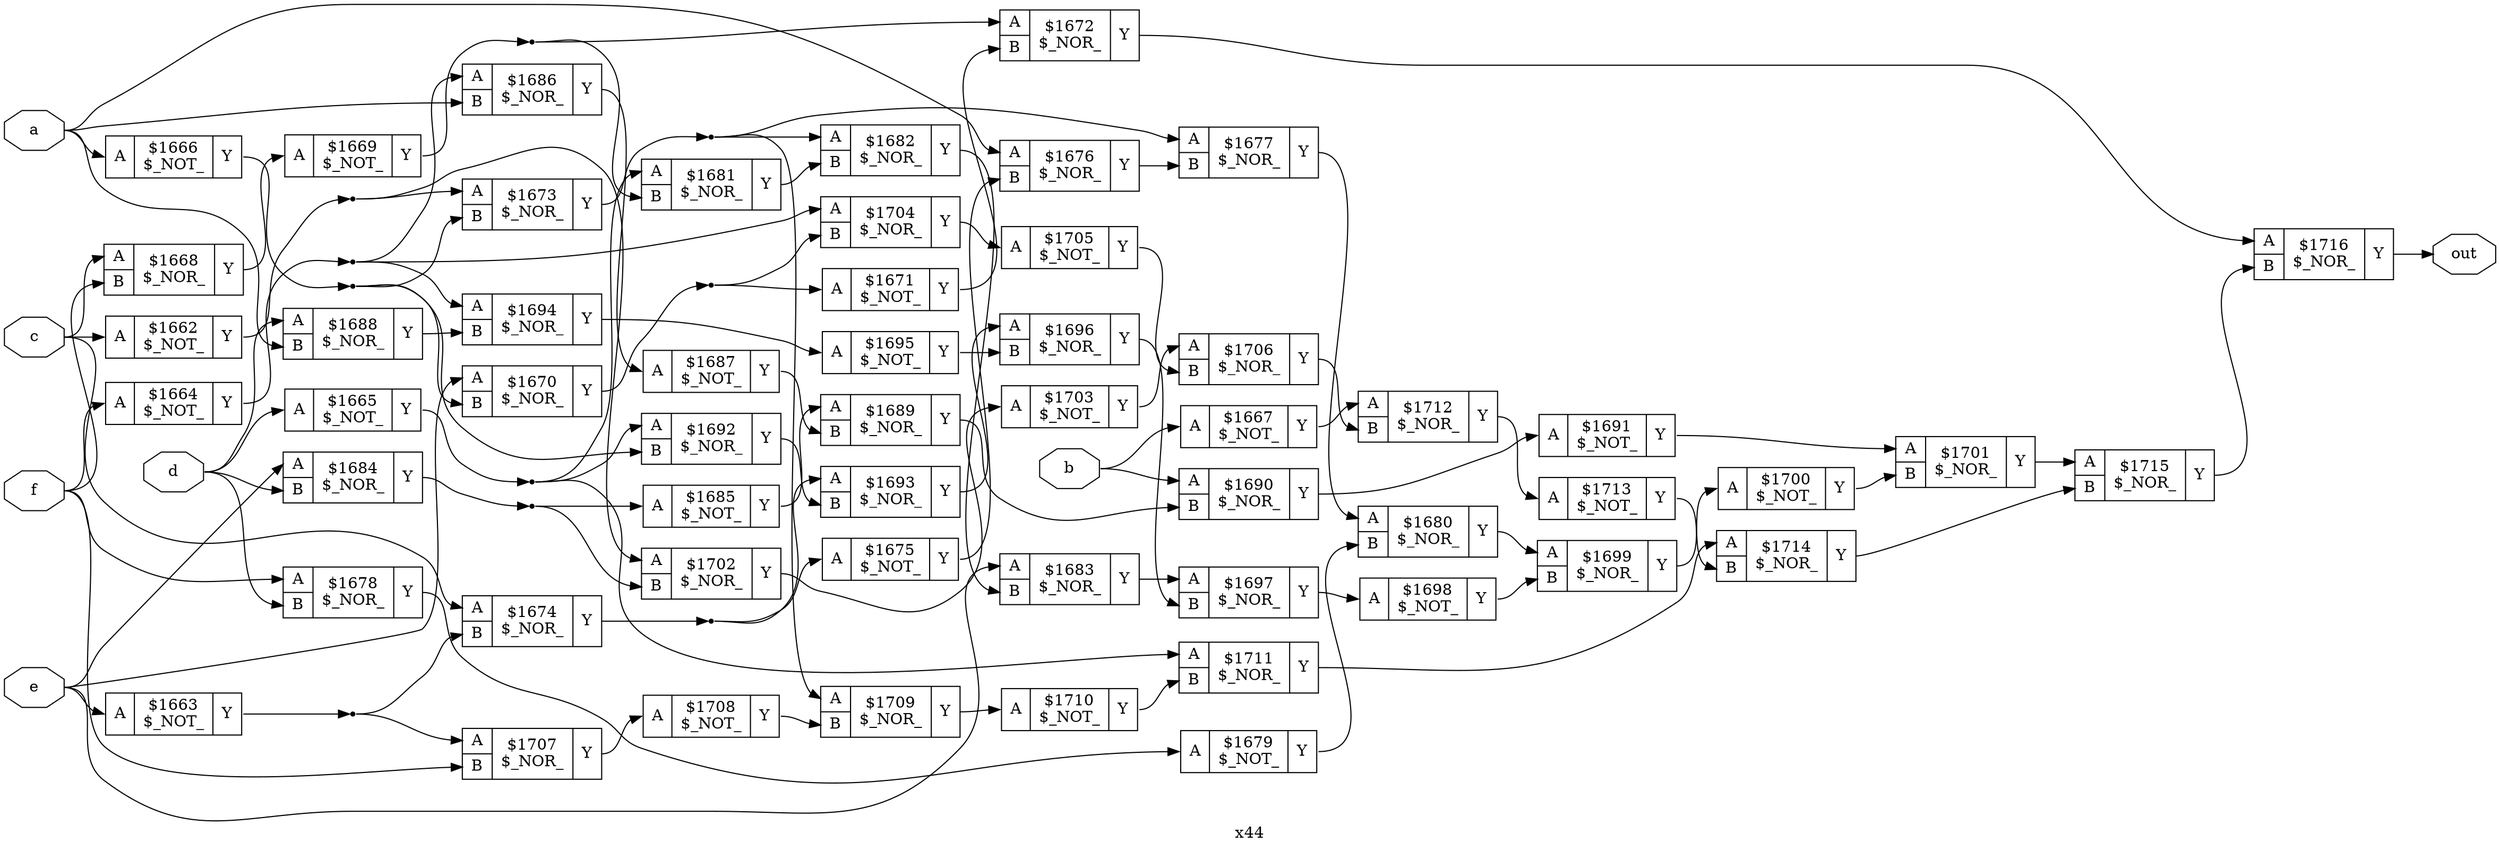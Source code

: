 digraph "x44" {
label="x44";
rankdir="LR";
remincross=true;
n55 [ shape=octagon, label="a", color="black", fontcolor="black" ];
n56 [ shape=octagon, label="b", color="black", fontcolor="black" ];
n57 [ shape=octagon, label="c", color="black", fontcolor="black" ];
n58 [ shape=octagon, label="d", color="black", fontcolor="black" ];
n59 [ shape=octagon, label="e", color="black", fontcolor="black" ];
n60 [ shape=octagon, label="f", color="black", fontcolor="black" ];
n61 [ shape=octagon, label="out", color="black", fontcolor="black" ];
c64 [ shape=record, label="{{<p62> A}|$1662\n$_NOT_|{<p63> Y}}" ];
c65 [ shape=record, label="{{<p62> A}|$1663\n$_NOT_|{<p63> Y}}" ];
c66 [ shape=record, label="{{<p62> A}|$1664\n$_NOT_|{<p63> Y}}" ];
c67 [ shape=record, label="{{<p62> A}|$1665\n$_NOT_|{<p63> Y}}" ];
c68 [ shape=record, label="{{<p62> A}|$1666\n$_NOT_|{<p63> Y}}" ];
c69 [ shape=record, label="{{<p62> A}|$1667\n$_NOT_|{<p63> Y}}" ];
c71 [ shape=record, label="{{<p62> A|<p70> B}|$1668\n$_NOR_|{<p63> Y}}" ];
c72 [ shape=record, label="{{<p62> A}|$1669\n$_NOT_|{<p63> Y}}" ];
c73 [ shape=record, label="{{<p62> A|<p70> B}|$1670\n$_NOR_|{<p63> Y}}" ];
c74 [ shape=record, label="{{<p62> A}|$1671\n$_NOT_|{<p63> Y}}" ];
c75 [ shape=record, label="{{<p62> A|<p70> B}|$1672\n$_NOR_|{<p63> Y}}" ];
c76 [ shape=record, label="{{<p62> A|<p70> B}|$1673\n$_NOR_|{<p63> Y}}" ];
c77 [ shape=record, label="{{<p62> A|<p70> B}|$1674\n$_NOR_|{<p63> Y}}" ];
c78 [ shape=record, label="{{<p62> A}|$1675\n$_NOT_|{<p63> Y}}" ];
c79 [ shape=record, label="{{<p62> A|<p70> B}|$1676\n$_NOR_|{<p63> Y}}" ];
c80 [ shape=record, label="{{<p62> A|<p70> B}|$1677\n$_NOR_|{<p63> Y}}" ];
c81 [ shape=record, label="{{<p62> A|<p70> B}|$1678\n$_NOR_|{<p63> Y}}" ];
c82 [ shape=record, label="{{<p62> A}|$1679\n$_NOT_|{<p63> Y}}" ];
c83 [ shape=record, label="{{<p62> A|<p70> B}|$1680\n$_NOR_|{<p63> Y}}" ];
c84 [ shape=record, label="{{<p62> A|<p70> B}|$1681\n$_NOR_|{<p63> Y}}" ];
c85 [ shape=record, label="{{<p62> A|<p70> B}|$1682\n$_NOR_|{<p63> Y}}" ];
c86 [ shape=record, label="{{<p62> A|<p70> B}|$1683\n$_NOR_|{<p63> Y}}" ];
c87 [ shape=record, label="{{<p62> A|<p70> B}|$1684\n$_NOR_|{<p63> Y}}" ];
c88 [ shape=record, label="{{<p62> A}|$1685\n$_NOT_|{<p63> Y}}" ];
c89 [ shape=record, label="{{<p62> A|<p70> B}|$1686\n$_NOR_|{<p63> Y}}" ];
c90 [ shape=record, label="{{<p62> A}|$1687\n$_NOT_|{<p63> Y}}" ];
c91 [ shape=record, label="{{<p62> A|<p70> B}|$1688\n$_NOR_|{<p63> Y}}" ];
c92 [ shape=record, label="{{<p62> A|<p70> B}|$1689\n$_NOR_|{<p63> Y}}" ];
c93 [ shape=record, label="{{<p62> A|<p70> B}|$1690\n$_NOR_|{<p63> Y}}" ];
c94 [ shape=record, label="{{<p62> A}|$1691\n$_NOT_|{<p63> Y}}" ];
c95 [ shape=record, label="{{<p62> A|<p70> B}|$1692\n$_NOR_|{<p63> Y}}" ];
c96 [ shape=record, label="{{<p62> A|<p70> B}|$1693\n$_NOR_|{<p63> Y}}" ];
c97 [ shape=record, label="{{<p62> A|<p70> B}|$1694\n$_NOR_|{<p63> Y}}" ];
c98 [ shape=record, label="{{<p62> A}|$1695\n$_NOT_|{<p63> Y}}" ];
c99 [ shape=record, label="{{<p62> A|<p70> B}|$1696\n$_NOR_|{<p63> Y}}" ];
c100 [ shape=record, label="{{<p62> A|<p70> B}|$1697\n$_NOR_|{<p63> Y}}" ];
c101 [ shape=record, label="{{<p62> A}|$1698\n$_NOT_|{<p63> Y}}" ];
c102 [ shape=record, label="{{<p62> A|<p70> B}|$1699\n$_NOR_|{<p63> Y}}" ];
c103 [ shape=record, label="{{<p62> A}|$1700\n$_NOT_|{<p63> Y}}" ];
c104 [ shape=record, label="{{<p62> A|<p70> B}|$1701\n$_NOR_|{<p63> Y}}" ];
c105 [ shape=record, label="{{<p62> A|<p70> B}|$1702\n$_NOR_|{<p63> Y}}" ];
c106 [ shape=record, label="{{<p62> A}|$1703\n$_NOT_|{<p63> Y}}" ];
c107 [ shape=record, label="{{<p62> A|<p70> B}|$1704\n$_NOR_|{<p63> Y}}" ];
c108 [ shape=record, label="{{<p62> A}|$1705\n$_NOT_|{<p63> Y}}" ];
c109 [ shape=record, label="{{<p62> A|<p70> B}|$1706\n$_NOR_|{<p63> Y}}" ];
c110 [ shape=record, label="{{<p62> A|<p70> B}|$1707\n$_NOR_|{<p63> Y}}" ];
c111 [ shape=record, label="{{<p62> A}|$1708\n$_NOT_|{<p63> Y}}" ];
c112 [ shape=record, label="{{<p62> A|<p70> B}|$1709\n$_NOR_|{<p63> Y}}" ];
c113 [ shape=record, label="{{<p62> A}|$1710\n$_NOT_|{<p63> Y}}" ];
c114 [ shape=record, label="{{<p62> A|<p70> B}|$1711\n$_NOR_|{<p63> Y}}" ];
c115 [ shape=record, label="{{<p62> A|<p70> B}|$1712\n$_NOR_|{<p63> Y}}" ];
c116 [ shape=record, label="{{<p62> A}|$1713\n$_NOT_|{<p63> Y}}" ];
c117 [ shape=record, label="{{<p62> A|<p70> B}|$1714\n$_NOR_|{<p63> Y}}" ];
c118 [ shape=record, label="{{<p62> A|<p70> B}|$1715\n$_NOR_|{<p63> Y}}" ];
c119 [ shape=record, label="{{<p62> A|<p70> B}|$1716\n$_NOR_|{<p63> Y}}" ];
n1 [ shape=point ];
c66:p63:e -> n1:w [color="black", label=""];
n1:e -> c107:p62:w [color="black", label=""];
n1:e -> c89:p62:w [color="black", label=""];
n1:e -> c97:p62:w [color="black", label=""];
n10 [ shape=point ];
c76:p63:e -> n10:w [color="black", label=""];
n10:e -> c112:p62:w [color="black", label=""];
n10:e -> c80:p62:w [color="black", label=""];
n10:e -> c85:p62:w [color="black", label=""];
n11 [ shape=point ];
c77:p63:e -> n11:w [color="black", label=""];
n11:e -> c78:p62:w [color="black", label=""];
n11:e -> c96:p62:w [color="black", label=""];
c78:p63:e -> c79:p70:w [color="black", label=""];
c79:p63:e -> c80:p70:w [color="black", label=""];
c80:p63:e -> c83:p62:w [color="black", label=""];
c81:p63:e -> c82:p62:w [color="black", label=""];
c82:p63:e -> c83:p70:w [color="black", label=""];
c83:p63:e -> c102:p62:w [color="black", label=""];
c84:p63:e -> c85:p70:w [color="black", label=""];
c85:p63:e -> c86:p70:w [color="black", label=""];
n2 [ shape=point ];
c67:p63:e -> n2:w [color="black", label=""];
n2:e -> c114:p62:w [color="black", label=""];
n2:e -> c84:p62:w [color="black", label=""];
n2:e -> c95:p62:w [color="black", label=""];
c86:p63:e -> c100:p62:w [color="black", label=""];
n21 [ shape=point ];
c87:p63:e -> n21:w [color="black", label=""];
n21:e -> c105:p70:w [color="black", label=""];
n21:e -> c88:p62:w [color="black", label=""];
c88:p63:e -> c92:p62:w [color="black", label=""];
c89:p63:e -> c90:p62:w [color="black", label=""];
c90:p63:e -> c92:p70:w [color="black", label=""];
c91:p63:e -> c97:p70:w [color="black", label=""];
c92:p63:e -> c93:p70:w [color="black", label=""];
c93:p63:e -> c94:p62:w [color="black", label=""];
c94:p63:e -> c104:p62:w [color="black", label=""];
c95:p63:e -> c96:p70:w [color="black", label=""];
n3 [ shape=point ];
c68:p63:e -> n3:w [color="black", label=""];
n3:e -> c73:p70:w [color="black", label=""];
n3:e -> c76:p70:w [color="black", label=""];
n3:e -> c95:p70:w [color="black", label=""];
c96:p63:e -> c99:p62:w [color="black", label=""];
c97:p63:e -> c98:p62:w [color="black", label=""];
c98:p63:e -> c99:p70:w [color="black", label=""];
c99:p63:e -> c100:p70:w [color="black", label=""];
c100:p63:e -> c101:p62:w [color="black", label=""];
c101:p63:e -> c102:p70:w [color="black", label=""];
c102:p63:e -> c103:p62:w [color="black", label=""];
c103:p63:e -> c104:p70:w [color="black", label=""];
c104:p63:e -> c118:p62:w [color="black", label=""];
c105:p63:e -> c106:p62:w [color="black", label=""];
c69:p63:e -> c115:p62:w [color="black", label=""];
c106:p63:e -> c109:p62:w [color="black", label=""];
c107:p63:e -> c108:p62:w [color="black", label=""];
c108:p63:e -> c109:p70:w [color="black", label=""];
c109:p63:e -> c115:p70:w [color="black", label=""];
c110:p63:e -> c111:p62:w [color="black", label=""];
c111:p63:e -> c112:p70:w [color="black", label=""];
c112:p63:e -> c113:p62:w [color="black", label=""];
c113:p63:e -> c114:p70:w [color="black", label=""];
c114:p63:e -> c117:p62:w [color="black", label=""];
c115:p63:e -> c116:p62:w [color="black", label=""];
c71:p63:e -> c72:p62:w [color="black", label=""];
c116:p63:e -> c117:p70:w [color="black", label=""];
c117:p63:e -> c118:p70:w [color="black", label=""];
c118:p63:e -> c119:p70:w [color="black", label=""];
n53 [ shape=point ];
c64:p63:e -> n53:w [color="black", label=""];
n53:e -> c105:p62:w [color="black", label=""];
n53:e -> c76:p62:w [color="black", label=""];
n54 [ shape=point ];
c65:p63:e -> n54:w [color="black", label=""];
n54:e -> c110:p62:w [color="black", label=""];
n54:e -> c77:p70:w [color="black", label=""];
n55:e -> c68:p62:w [color="black", label=""];
n55:e -> c79:p62:w [color="black", label=""];
n55:e -> c89:p70:w [color="black", label=""];
n55:e -> c91:p70:w [color="black", label=""];
n56:e -> c69:p62:w [color="black", label=""];
n56:e -> c93:p62:w [color="black", label=""];
n57:e -> c64:p62:w [color="black", label=""];
n57:e -> c71:p62:w [color="black", label=""];
n57:e -> c77:p62:w [color="black", label=""];
n58:e -> c67:p62:w [color="black", label=""];
n58:e -> c81:p70:w [color="black", label=""];
n58:e -> c87:p70:w [color="black", label=""];
n58:e -> c91:p62:w [color="black", label=""];
n59:e -> c65:p62:w [color="black", label=""];
n59:e -> c73:p62:w [color="black", label=""];
n59:e -> c86:p62:w [color="black", label=""];
n59:e -> c87:p62:w [color="black", label=""];
n6 [ shape=point ];
c72:p63:e -> n6:w [color="black", label=""];
n6:e -> c75:p62:w [color="black", label=""];
n6:e -> c84:p70:w [color="black", label=""];
n60:e -> c110:p70:w [color="black", label=""];
n60:e -> c66:p62:w [color="black", label=""];
n60:e -> c71:p70:w [color="black", label=""];
n60:e -> c81:p62:w [color="black", label=""];
c119:p63:e -> n61:w [color="black", label=""];
n7 [ shape=point ];
c73:p63:e -> n7:w [color="black", label=""];
n7:e -> c107:p70:w [color="black", label=""];
n7:e -> c74:p62:w [color="black", label=""];
c74:p63:e -> c75:p70:w [color="black", label=""];
c75:p63:e -> c119:p62:w [color="black", label=""];
}
